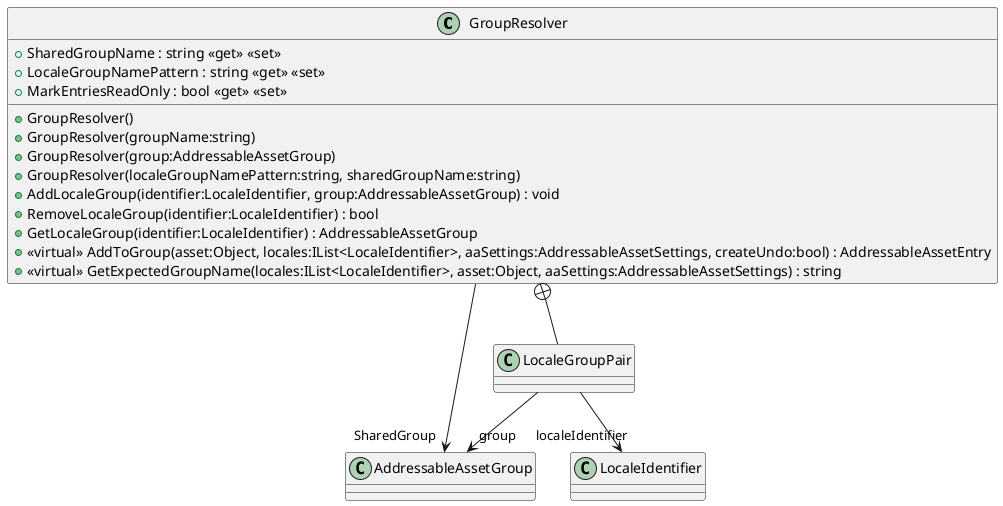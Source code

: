 @startuml
class GroupResolver {
    + SharedGroupName : string <<get>> <<set>>
    + LocaleGroupNamePattern : string <<get>> <<set>>
    + MarkEntriesReadOnly : bool <<get>> <<set>>
    + GroupResolver()
    + GroupResolver(groupName:string)
    + GroupResolver(group:AddressableAssetGroup)
    + GroupResolver(localeGroupNamePattern:string, sharedGroupName:string)
    + AddLocaleGroup(identifier:LocaleIdentifier, group:AddressableAssetGroup) : void
    + RemoveLocaleGroup(identifier:LocaleIdentifier) : bool
    + GetLocaleGroup(identifier:LocaleIdentifier) : AddressableAssetGroup
    + <<virtual>> AddToGroup(asset:Object, locales:IList<LocaleIdentifier>, aaSettings:AddressableAssetSettings, createUndo:bool) : AddressableAssetEntry
    + <<virtual>> GetExpectedGroupName(locales:IList<LocaleIdentifier>, asset:Object, aaSettings:AddressableAssetSettings) : string
}
class LocaleGroupPair {
}
GroupResolver --> "SharedGroup" AddressableAssetGroup
GroupResolver +-- LocaleGroupPair
LocaleGroupPair --> "localeIdentifier" LocaleIdentifier
LocaleGroupPair --> "group" AddressableAssetGroup
@enduml

